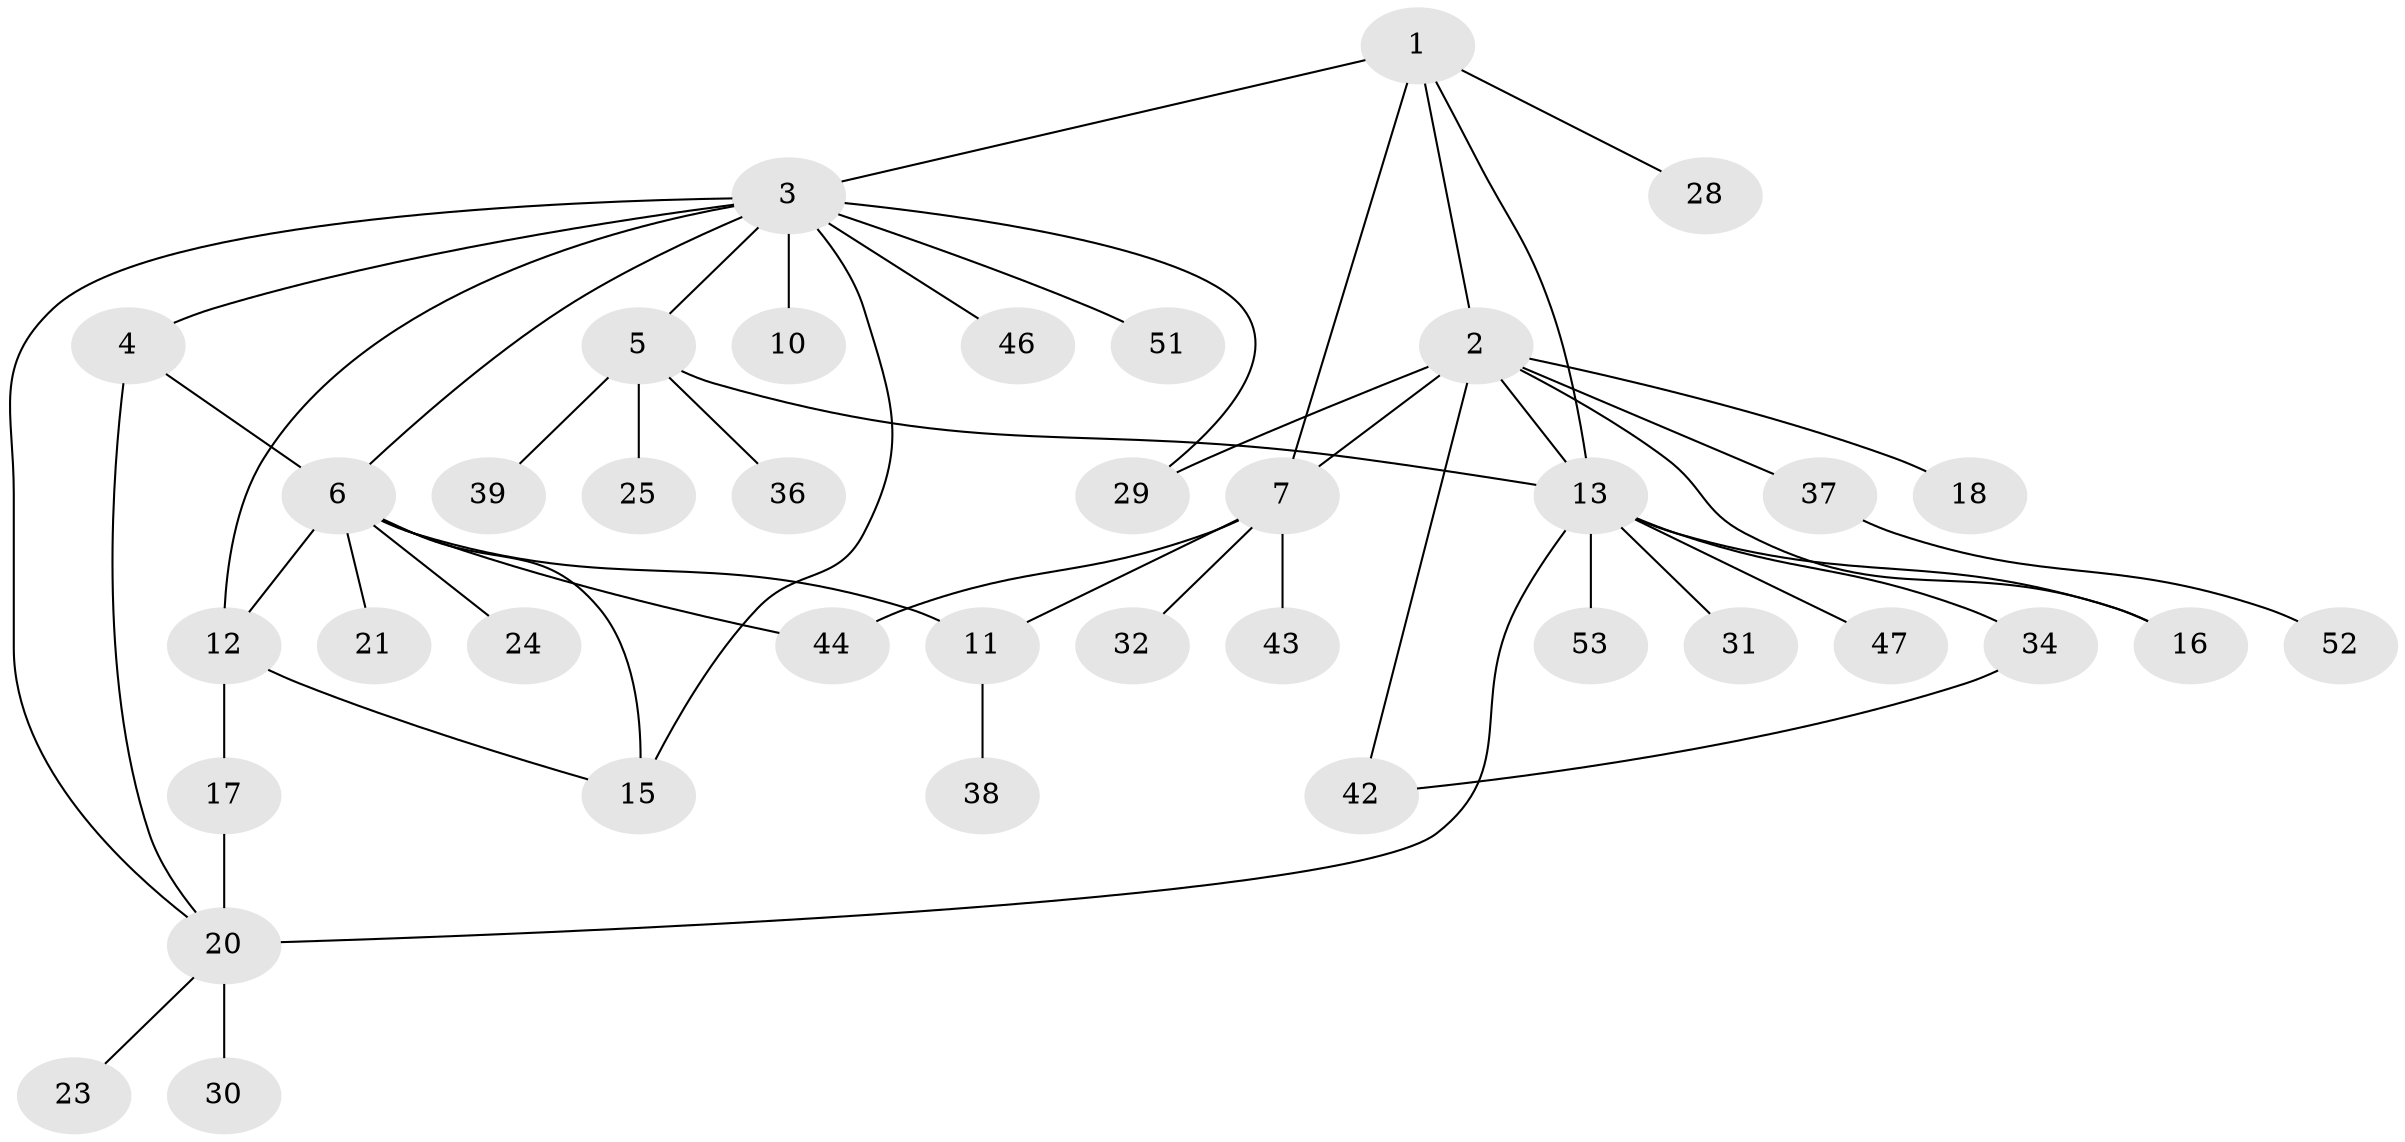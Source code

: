 // Generated by graph-tools (version 1.1) at 2025/51/02/27/25 19:51:59]
// undirected, 38 vertices, 52 edges
graph export_dot {
graph [start="1"]
  node [color=gray90,style=filled];
  1 [super="+27"];
  2 [super="+35"];
  3 [super="+9"];
  4 [super="+8"];
  5 [super="+49"];
  6 [super="+48"];
  7 [super="+33"];
  10;
  11 [super="+19"];
  12 [super="+14"];
  13 [super="+40"];
  15 [super="+50"];
  16 [super="+45"];
  17;
  18 [super="+26"];
  20 [super="+22"];
  21;
  23;
  24;
  25;
  28;
  29;
  30;
  31;
  32;
  34;
  36;
  37 [super="+41"];
  38;
  39;
  42;
  43;
  44;
  46;
  47;
  51;
  52;
  53;
  1 -- 2;
  1 -- 3 [weight=2];
  1 -- 7;
  1 -- 13;
  1 -- 28;
  2 -- 7;
  2 -- 13;
  2 -- 18;
  2 -- 29;
  2 -- 37;
  2 -- 42;
  2 -- 16;
  3 -- 4;
  3 -- 5 [weight=2];
  3 -- 20;
  3 -- 51;
  3 -- 15;
  3 -- 6;
  3 -- 10;
  3 -- 12;
  3 -- 46;
  3 -- 29;
  4 -- 6;
  4 -- 20;
  5 -- 13;
  5 -- 25;
  5 -- 36;
  5 -- 39;
  6 -- 11;
  6 -- 12;
  6 -- 15;
  6 -- 21;
  6 -- 24;
  6 -- 44;
  7 -- 32;
  7 -- 43;
  7 -- 44;
  7 -- 11;
  11 -- 38;
  12 -- 17;
  12 -- 15;
  13 -- 16;
  13 -- 31;
  13 -- 34;
  13 -- 47;
  13 -- 53;
  13 -- 20 [weight=2];
  17 -- 20;
  20 -- 23;
  20 -- 30 [weight=2];
  34 -- 42;
  37 -- 52;
}
